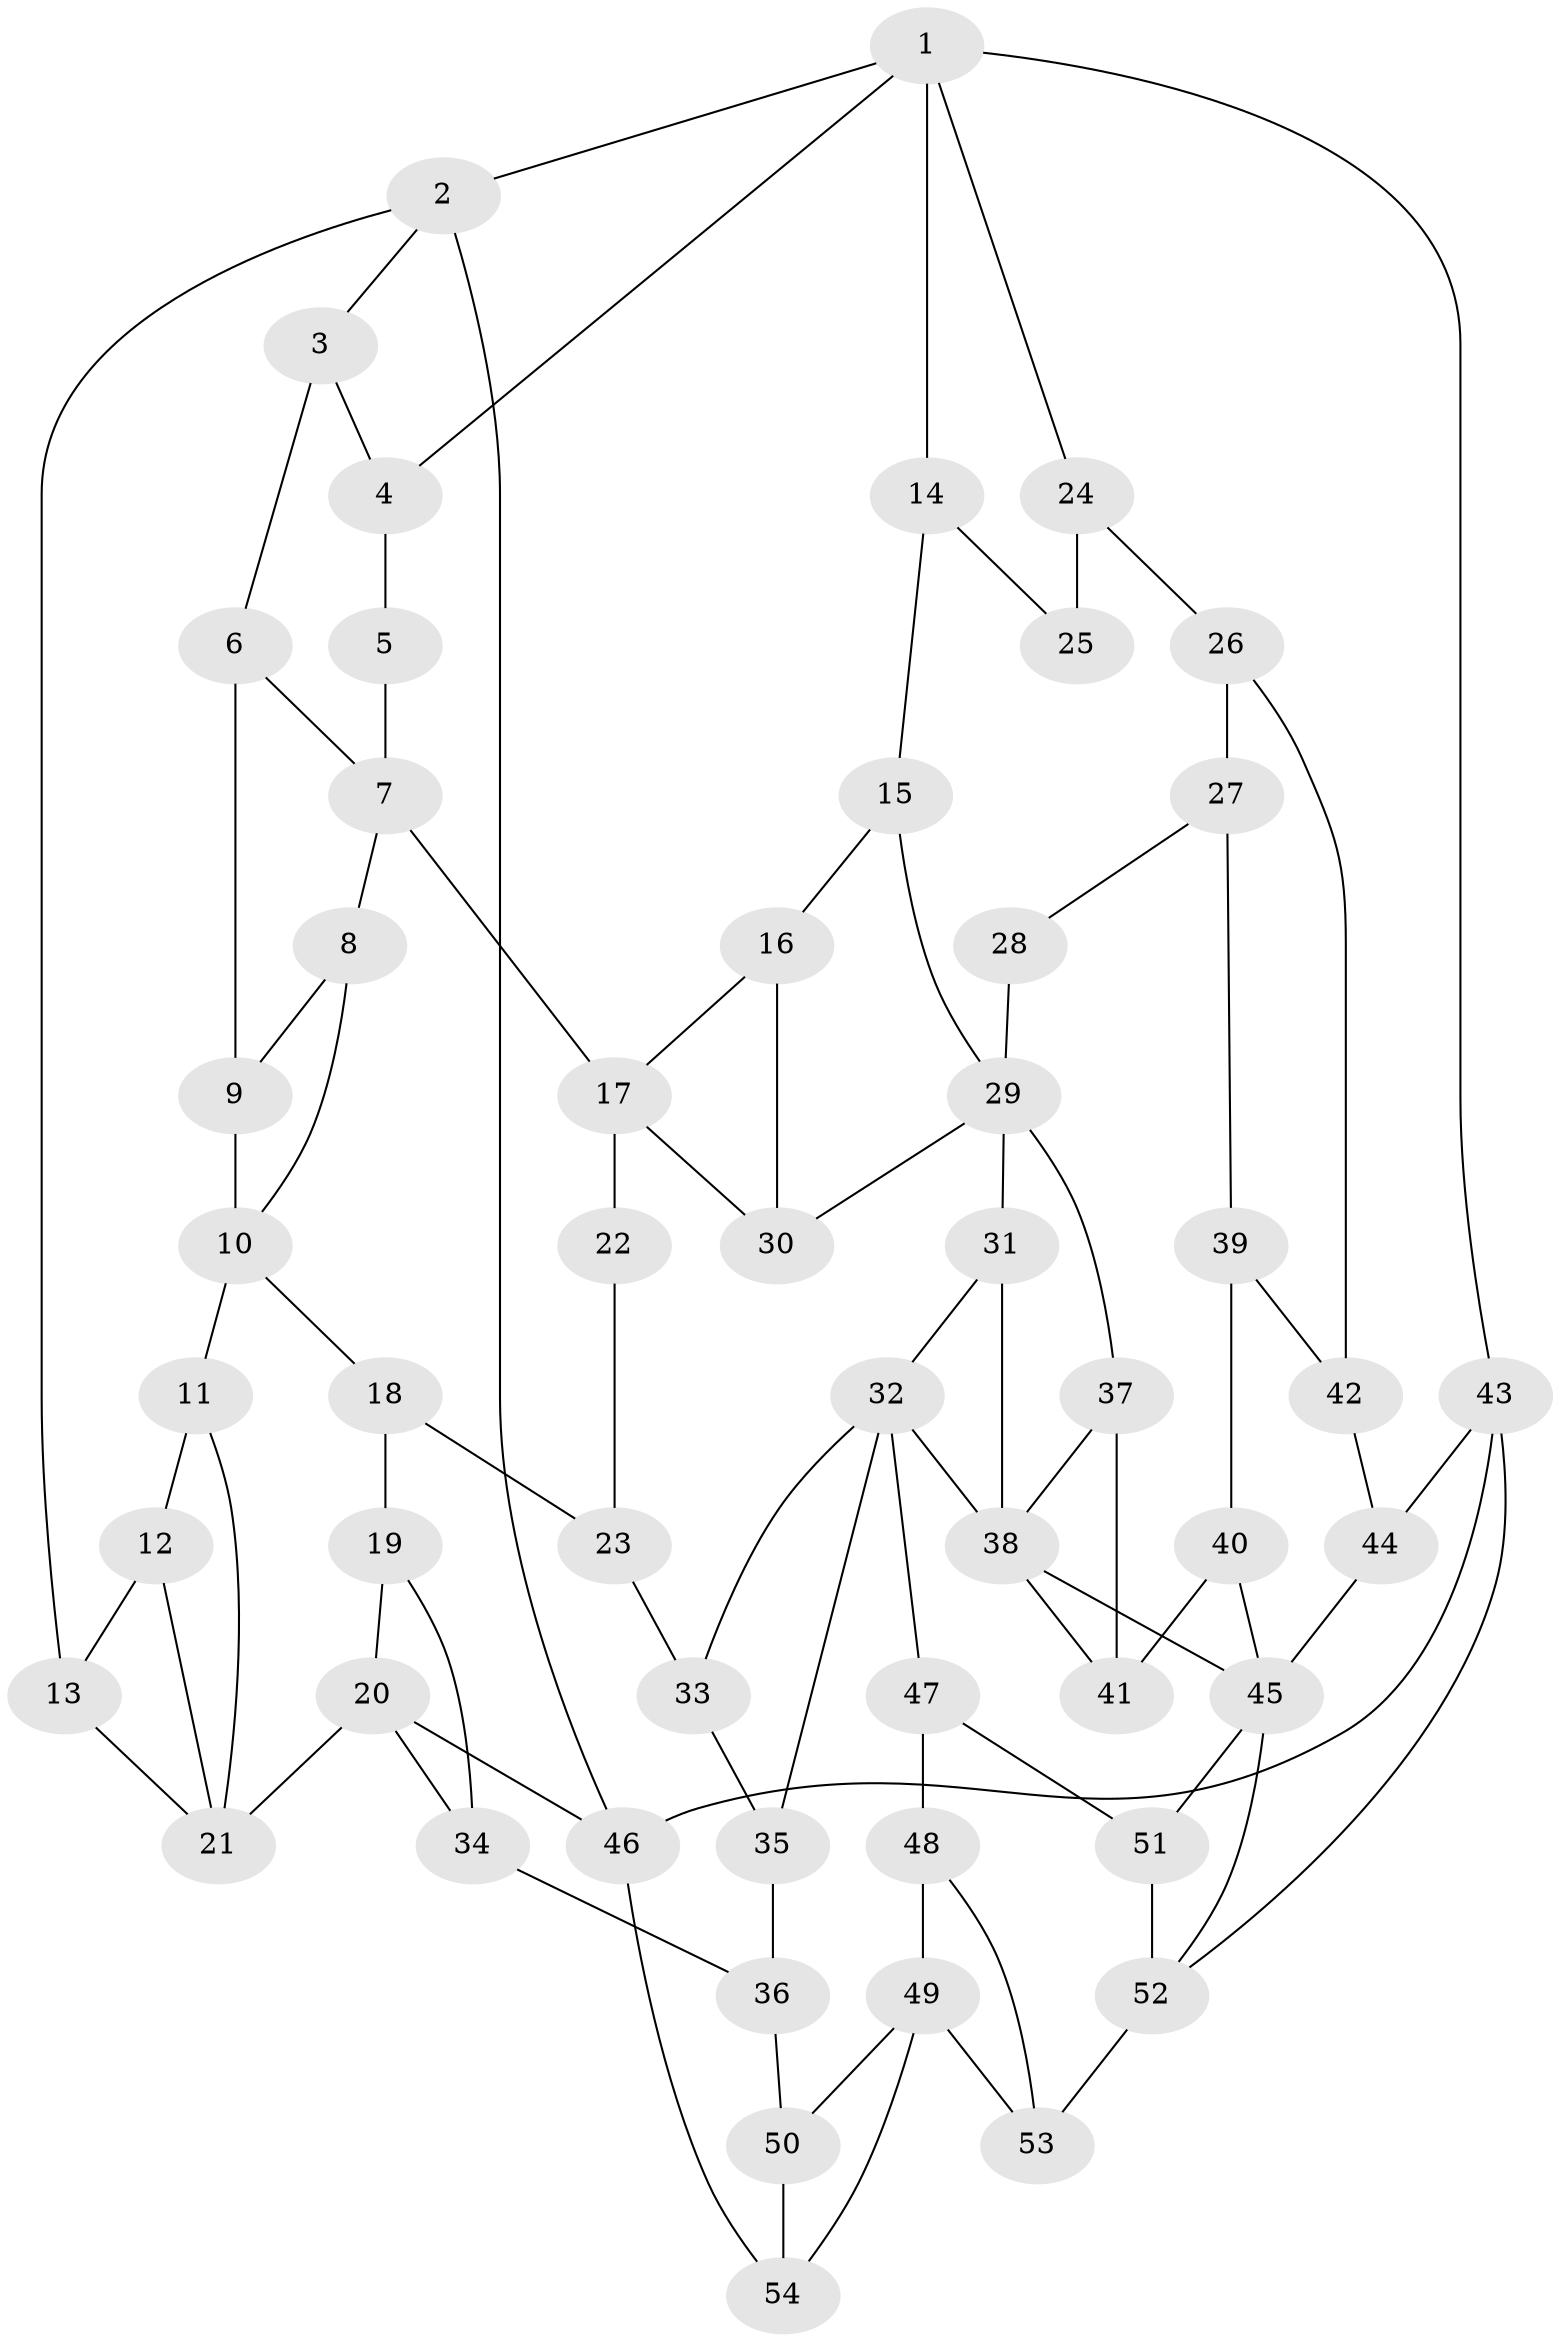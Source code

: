 // original degree distribution, {3: 0.037037037037037035, 5: 0.5555555555555556, 6: 0.21296296296296297, 4: 0.19444444444444445}
// Generated by graph-tools (version 1.1) at 2025/38/03/09/25 02:38:30]
// undirected, 54 vertices, 89 edges
graph export_dot {
graph [start="1"]
  node [color=gray90,style=filled];
  1;
  2;
  3;
  4;
  5;
  6;
  7;
  8;
  9;
  10;
  11;
  12;
  13;
  14;
  15;
  16;
  17;
  18;
  19;
  20;
  21;
  22;
  23;
  24;
  25;
  26;
  27;
  28;
  29;
  30;
  31;
  32;
  33;
  34;
  35;
  36;
  37;
  38;
  39;
  40;
  41;
  42;
  43;
  44;
  45;
  46;
  47;
  48;
  49;
  50;
  51;
  52;
  53;
  54;
  1 -- 2 [weight=1.0];
  1 -- 4 [weight=1.0];
  1 -- 14 [weight=1.0];
  1 -- 24 [weight=1.0];
  1 -- 43 [weight=1.0];
  2 -- 3 [weight=1.0];
  2 -- 13 [weight=1.0];
  2 -- 46 [weight=1.0];
  3 -- 4 [weight=1.0];
  3 -- 6 [weight=2.0];
  4 -- 5 [weight=1.0];
  5 -- 7 [weight=1.0];
  6 -- 7 [weight=1.0];
  6 -- 9 [weight=1.0];
  7 -- 8 [weight=1.0];
  7 -- 17 [weight=2.0];
  8 -- 9 [weight=1.0];
  8 -- 10 [weight=1.0];
  9 -- 10 [weight=1.0];
  10 -- 11 [weight=2.0];
  10 -- 18 [weight=1.0];
  11 -- 12 [weight=3.0];
  11 -- 21 [weight=1.0];
  12 -- 13 [weight=1.0];
  12 -- 21 [weight=2.0];
  13 -- 21 [weight=1.0];
  14 -- 15 [weight=1.0];
  14 -- 25 [weight=1.0];
  15 -- 16 [weight=1.0];
  15 -- 29 [weight=1.0];
  16 -- 17 [weight=1.0];
  16 -- 30 [weight=1.0];
  17 -- 22 [weight=2.0];
  17 -- 30 [weight=1.0];
  18 -- 19 [weight=1.0];
  18 -- 23 [weight=1.0];
  19 -- 20 [weight=1.0];
  19 -- 34 [weight=1.0];
  20 -- 21 [weight=2.0];
  20 -- 34 [weight=1.0];
  20 -- 46 [weight=1.0];
  22 -- 23 [weight=1.0];
  23 -- 33 [weight=1.0];
  24 -- 25 [weight=2.0];
  24 -- 26 [weight=2.0];
  26 -- 27 [weight=1.0];
  26 -- 42 [weight=2.0];
  27 -- 28 [weight=1.0];
  27 -- 39 [weight=1.0];
  28 -- 29 [weight=2.0];
  29 -- 30 [weight=1.0];
  29 -- 31 [weight=1.0];
  29 -- 37 [weight=1.0];
  31 -- 32 [weight=1.0];
  31 -- 38 [weight=2.0];
  32 -- 33 [weight=1.0];
  32 -- 35 [weight=1.0];
  32 -- 38 [weight=1.0];
  32 -- 47 [weight=2.0];
  33 -- 35 [weight=1.0];
  34 -- 36 [weight=1.0];
  35 -- 36 [weight=1.0];
  36 -- 50 [weight=1.0];
  37 -- 38 [weight=1.0];
  37 -- 41 [weight=1.0];
  38 -- 41 [weight=1.0];
  38 -- 45 [weight=1.0];
  39 -- 40 [weight=1.0];
  39 -- 42 [weight=2.0];
  40 -- 41 [weight=1.0];
  40 -- 45 [weight=1.0];
  42 -- 44 [weight=2.0];
  43 -- 44 [weight=1.0];
  43 -- 46 [weight=1.0];
  43 -- 52 [weight=1.0];
  44 -- 45 [weight=2.0];
  45 -- 51 [weight=1.0];
  45 -- 52 [weight=1.0];
  46 -- 54 [weight=1.0];
  47 -- 48 [weight=2.0];
  47 -- 51 [weight=1.0];
  48 -- 49 [weight=2.0];
  48 -- 53 [weight=1.0];
  49 -- 50 [weight=1.0];
  49 -- 53 [weight=2.0];
  49 -- 54 [weight=1.0];
  50 -- 54 [weight=1.0];
  51 -- 52 [weight=1.0];
  52 -- 53 [weight=2.0];
}
